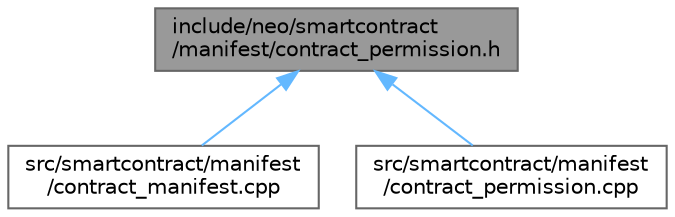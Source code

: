 digraph "include/neo/smartcontract/manifest/contract_permission.h"
{
 // LATEX_PDF_SIZE
  bgcolor="transparent";
  edge [fontname=Helvetica,fontsize=10,labelfontname=Helvetica,labelfontsize=10];
  node [fontname=Helvetica,fontsize=10,shape=box,height=0.2,width=0.4];
  Node1 [id="Node000001",label="include/neo/smartcontract\l/manifest/contract_permission.h",height=0.2,width=0.4,color="gray40", fillcolor="grey60", style="filled", fontcolor="black",tooltip=" "];
  Node1 -> Node2 [id="edge3_Node000001_Node000002",dir="back",color="steelblue1",style="solid",tooltip=" "];
  Node2 [id="Node000002",label="src/smartcontract/manifest\l/contract_manifest.cpp",height=0.2,width=0.4,color="grey40", fillcolor="white", style="filled",URL="$contract__manifest_8cpp.html",tooltip=" "];
  Node1 -> Node3 [id="edge4_Node000001_Node000003",dir="back",color="steelblue1",style="solid",tooltip=" "];
  Node3 [id="Node000003",label="src/smartcontract/manifest\l/contract_permission.cpp",height=0.2,width=0.4,color="grey40", fillcolor="white", style="filled",URL="$contract__permission_8cpp.html",tooltip=" "];
}
